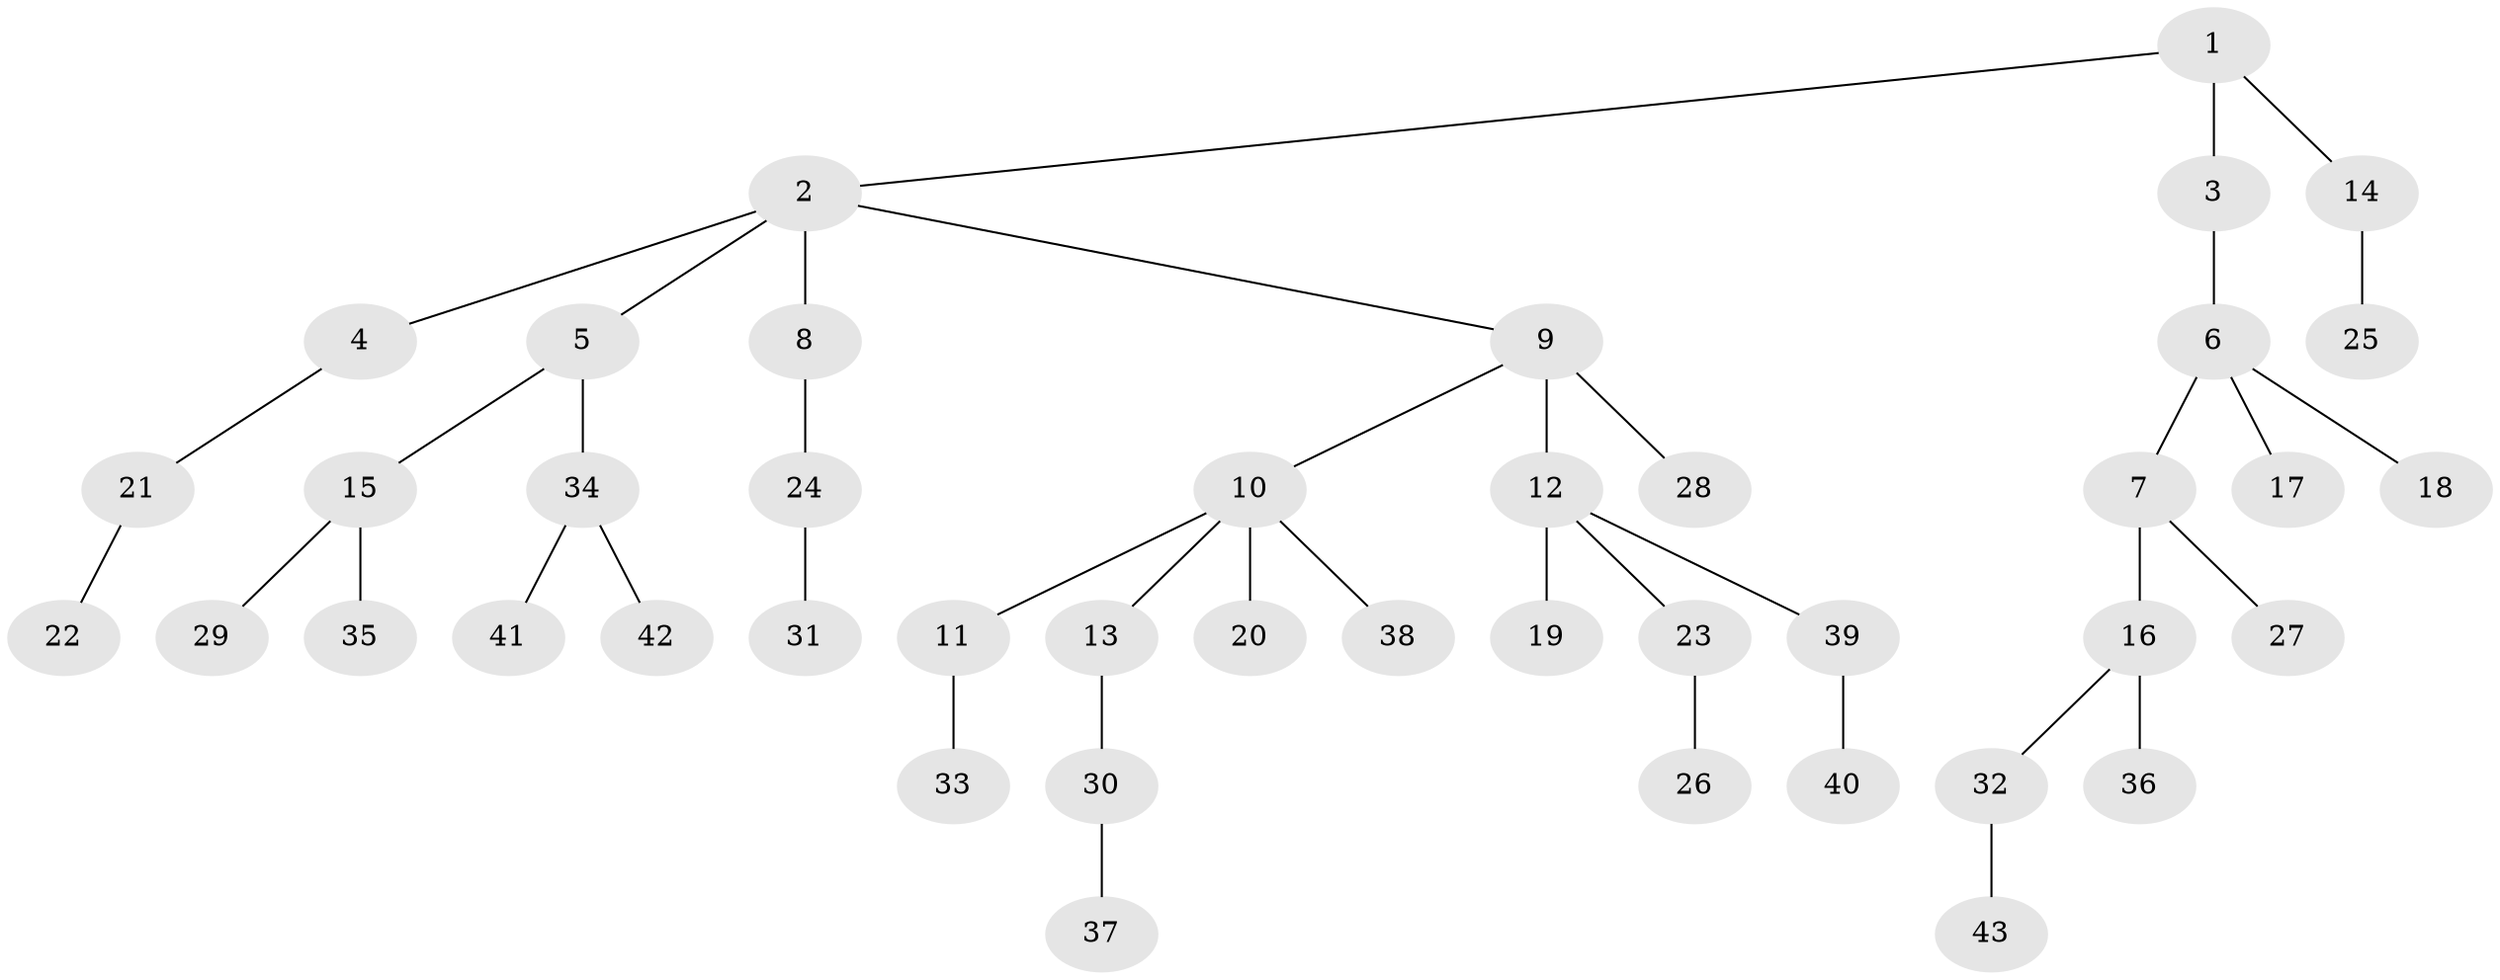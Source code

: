 // original degree distribution, {4: 0.047619047619047616, 6: 0.023809523809523808, 2: 0.2857142857142857, 8: 0.023809523809523808, 3: 0.08333333333333333, 5: 0.023809523809523808, 1: 0.5119047619047619}
// Generated by graph-tools (version 1.1) at 2025/36/03/09/25 02:36:50]
// undirected, 43 vertices, 42 edges
graph export_dot {
graph [start="1"]
  node [color=gray90,style=filled];
  1;
  2;
  3;
  4;
  5;
  6;
  7;
  8;
  9;
  10;
  11;
  12;
  13;
  14;
  15;
  16;
  17;
  18;
  19;
  20;
  21;
  22;
  23;
  24;
  25;
  26;
  27;
  28;
  29;
  30;
  31;
  32;
  33;
  34;
  35;
  36;
  37;
  38;
  39;
  40;
  41;
  42;
  43;
  1 -- 2 [weight=1.0];
  1 -- 3 [weight=1.0];
  1 -- 14 [weight=1.0];
  2 -- 4 [weight=1.0];
  2 -- 5 [weight=1.0];
  2 -- 8 [weight=1.0];
  2 -- 9 [weight=1.0];
  3 -- 6 [weight=4.0];
  4 -- 21 [weight=1.0];
  5 -- 15 [weight=1.0];
  5 -- 34 [weight=1.0];
  6 -- 7 [weight=1.0];
  6 -- 17 [weight=1.0];
  6 -- 18 [weight=1.0];
  7 -- 16 [weight=1.0];
  7 -- 27 [weight=1.0];
  8 -- 24 [weight=1.0];
  9 -- 10 [weight=1.0];
  9 -- 12 [weight=2.0];
  9 -- 28 [weight=1.0];
  10 -- 11 [weight=1.0];
  10 -- 13 [weight=1.0];
  10 -- 20 [weight=1.0];
  10 -- 38 [weight=1.0];
  11 -- 33 [weight=1.0];
  12 -- 19 [weight=1.0];
  12 -- 23 [weight=1.0];
  12 -- 39 [weight=1.0];
  13 -- 30 [weight=1.0];
  14 -- 25 [weight=1.0];
  15 -- 29 [weight=1.0];
  15 -- 35 [weight=2.0];
  16 -- 32 [weight=1.0];
  16 -- 36 [weight=5.0];
  21 -- 22 [weight=1.0];
  23 -- 26 [weight=2.0];
  24 -- 31 [weight=1.0];
  30 -- 37 [weight=1.0];
  32 -- 43 [weight=1.0];
  34 -- 41 [weight=1.0];
  34 -- 42 [weight=1.0];
  39 -- 40 [weight=1.0];
}
